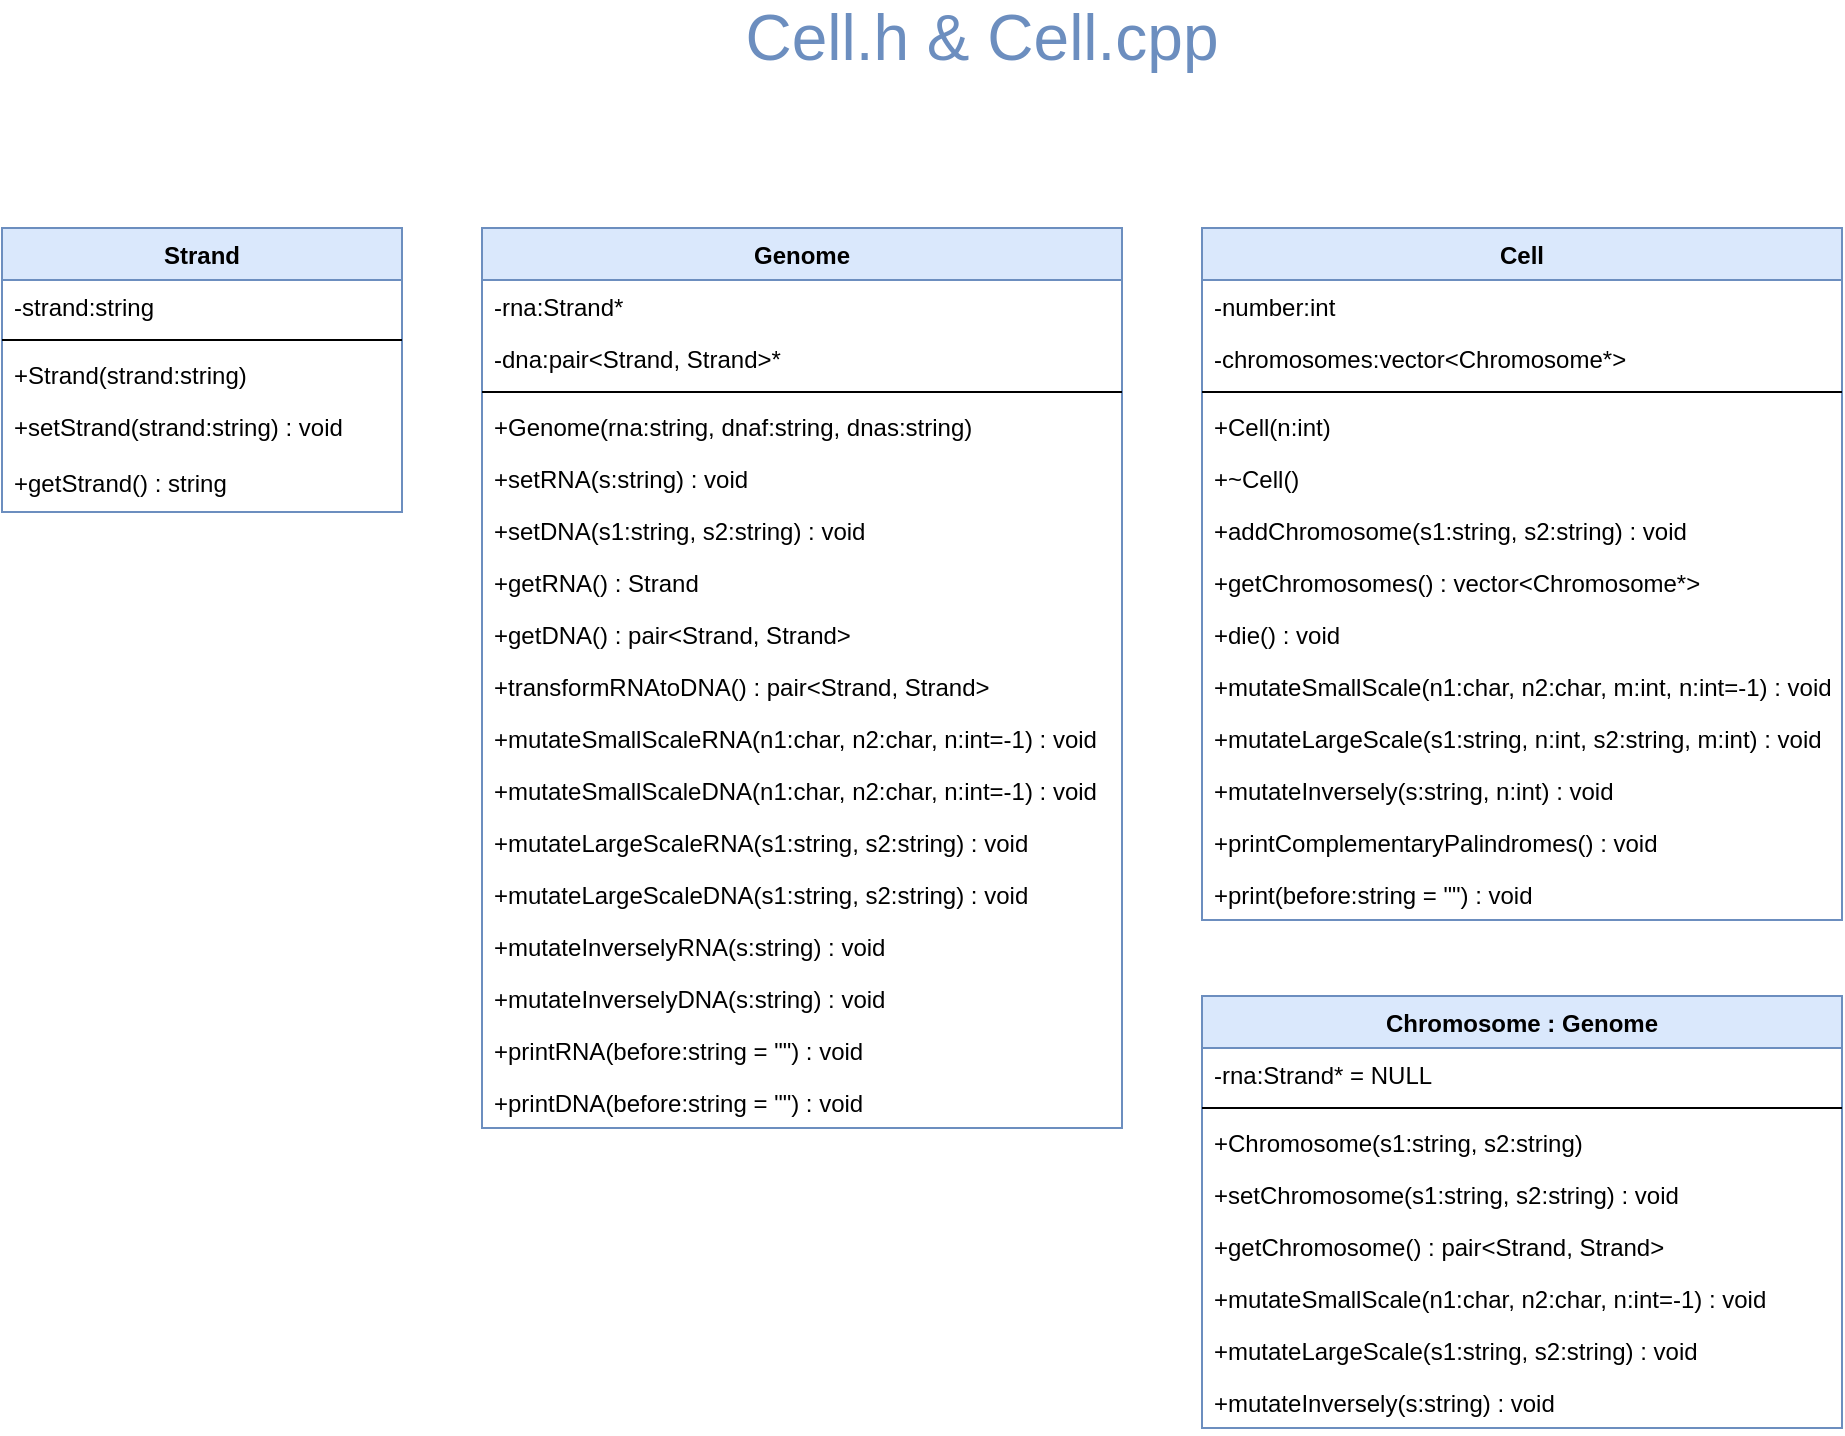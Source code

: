 <mxfile version="20.8.16" type="device"><diagram name="Page-1" id="da9RdI1WUV0PUPmnAhCj"><mxGraphModel dx="1376" dy="843" grid="1" gridSize="10" guides="1" tooltips="1" connect="1" arrows="1" fold="1" page="1" pageScale="1" pageWidth="850" pageHeight="1100" math="0" shadow="0"><root><mxCell id="0"/><mxCell id="1" parent="0"/><mxCell id="K007qaAdUJl7w_KJ8AoU-1" value="Genome" style="swimlane;fontStyle=1;align=center;verticalAlign=top;childLayout=stackLayout;horizontal=1;startSize=26;horizontalStack=0;resizeParent=1;resizeLast=0;collapsible=1;marginBottom=0;rounded=0;shadow=0;strokeWidth=1;fillColor=#dae8fc;strokeColor=#6c8ebf;gradientColor=none;swimlaneFillColor=default;" parent="1" vertex="1"><mxGeometry x="280" y="160" width="320" height="450" as="geometry"><mxRectangle x="230" y="140" width="160" height="26" as="alternateBounds"/></mxGeometry></mxCell><mxCell id="K007qaAdUJl7w_KJ8AoU-2" value="-rna:Strand*" style="text;align=left;verticalAlign=top;spacingLeft=4;spacingRight=4;overflow=hidden;rotatable=0;points=[[0,0.5],[1,0.5]];portConstraint=eastwest;" parent="K007qaAdUJl7w_KJ8AoU-1" vertex="1"><mxGeometry y="26" width="320" height="26" as="geometry"/></mxCell><mxCell id="K007qaAdUJl7w_KJ8AoU-3" value="-dna:pair&lt;Strand, Strand&gt;*" style="text;align=left;verticalAlign=top;spacingLeft=4;spacingRight=4;overflow=hidden;rotatable=0;points=[[0,0.5],[1,0.5]];portConstraint=eastwest;rounded=0;shadow=0;html=0;" parent="K007qaAdUJl7w_KJ8AoU-1" vertex="1"><mxGeometry y="52" width="320" height="26" as="geometry"/></mxCell><mxCell id="K007qaAdUJl7w_KJ8AoU-4" value="" style="line;html=1;strokeWidth=1;align=left;verticalAlign=middle;spacingTop=-1;spacingLeft=3;spacingRight=3;rotatable=0;labelPosition=right;points=[];portConstraint=eastwest;" parent="K007qaAdUJl7w_KJ8AoU-1" vertex="1"><mxGeometry y="78" width="320" height="8" as="geometry"/></mxCell><mxCell id="K007qaAdUJl7w_KJ8AoU-5" value="+Genome(rna:string, dnaf:string, dnas:string)" style="text;align=left;verticalAlign=top;spacingLeft=4;spacingRight=4;overflow=hidden;rotatable=0;points=[[0,0.5],[1,0.5]];portConstraint=eastwest;" parent="K007qaAdUJl7w_KJ8AoU-1" vertex="1"><mxGeometry y="86" width="320" height="26" as="geometry"/></mxCell><mxCell id="K007qaAdUJl7w_KJ8AoU-6" value="+setRNA(s:string) : void" style="text;align=left;verticalAlign=top;spacingLeft=4;spacingRight=4;overflow=hidden;rotatable=0;points=[[0,0.5],[1,0.5]];portConstraint=eastwest;" parent="K007qaAdUJl7w_KJ8AoU-1" vertex="1"><mxGeometry y="112" width="320" height="26" as="geometry"/></mxCell><mxCell id="K007qaAdUJl7w_KJ8AoU-7" value="+setDNA(s1:string, s2:string) : void" style="text;align=left;verticalAlign=top;spacingLeft=4;spacingRight=4;overflow=hidden;rotatable=0;points=[[0,0.5],[1,0.5]];portConstraint=eastwest;" parent="K007qaAdUJl7w_KJ8AoU-1" vertex="1"><mxGeometry y="138" width="320" height="26" as="geometry"/></mxCell><mxCell id="K007qaAdUJl7w_KJ8AoU-8" value="+getRNA() : Strand" style="text;align=left;verticalAlign=top;spacingLeft=4;spacingRight=4;overflow=hidden;rotatable=0;points=[[0,0.5],[1,0.5]];portConstraint=eastwest;" parent="K007qaAdUJl7w_KJ8AoU-1" vertex="1"><mxGeometry y="164" width="320" height="26" as="geometry"/></mxCell><mxCell id="K007qaAdUJl7w_KJ8AoU-9" value="+getDNA() : pair&lt;Strand, Strand&gt;" style="text;align=left;verticalAlign=top;spacingLeft=4;spacingRight=4;overflow=hidden;rotatable=0;points=[[0,0.5],[1,0.5]];portConstraint=eastwest;" parent="K007qaAdUJl7w_KJ8AoU-1" vertex="1"><mxGeometry y="190" width="320" height="26" as="geometry"/></mxCell><mxCell id="K007qaAdUJl7w_KJ8AoU-10" value="+transformRNAtoDNA() : pair&lt;Strand, Strand&gt;" style="text;align=left;verticalAlign=top;spacingLeft=4;spacingRight=4;overflow=hidden;rotatable=0;points=[[0,0.5],[1,0.5]];portConstraint=eastwest;" parent="K007qaAdUJl7w_KJ8AoU-1" vertex="1"><mxGeometry y="216" width="320" height="26" as="geometry"/></mxCell><mxCell id="K007qaAdUJl7w_KJ8AoU-11" value="+mutateSmallScaleRNA(n1:char, n2:char, n:int=-1) : void" style="text;align=left;verticalAlign=top;spacingLeft=4;spacingRight=4;overflow=hidden;rotatable=0;points=[[0,0.5],[1,0.5]];portConstraint=eastwest;" parent="K007qaAdUJl7w_KJ8AoU-1" vertex="1"><mxGeometry y="242" width="320" height="26" as="geometry"/></mxCell><mxCell id="K007qaAdUJl7w_KJ8AoU-12" value="+mutateSmallScaleDNA(n1:char, n2:char, n:int=-1) : void" style="text;align=left;verticalAlign=top;spacingLeft=4;spacingRight=4;overflow=hidden;rotatable=0;points=[[0,0.5],[1,0.5]];portConstraint=eastwest;" parent="K007qaAdUJl7w_KJ8AoU-1" vertex="1"><mxGeometry y="268" width="320" height="26" as="geometry"/></mxCell><mxCell id="K007qaAdUJl7w_KJ8AoU-13" value="+mutateLargeScaleRNA(s1:string, s2:string) : void" style="text;align=left;verticalAlign=top;spacingLeft=4;spacingRight=4;overflow=hidden;rotatable=0;points=[[0,0.5],[1,0.5]];portConstraint=eastwest;" parent="K007qaAdUJl7w_KJ8AoU-1" vertex="1"><mxGeometry y="294" width="320" height="26" as="geometry"/></mxCell><mxCell id="K007qaAdUJl7w_KJ8AoU-14" value="+mutateLargeScaleDNA(s1:string, s2:string) : void" style="text;align=left;verticalAlign=top;spacingLeft=4;spacingRight=4;overflow=hidden;rotatable=0;points=[[0,0.5],[1,0.5]];portConstraint=eastwest;" parent="K007qaAdUJl7w_KJ8AoU-1" vertex="1"><mxGeometry y="320" width="320" height="26" as="geometry"/></mxCell><mxCell id="K007qaAdUJl7w_KJ8AoU-15" value="+mutateInverselyRNA(s:string) : void" style="text;align=left;verticalAlign=top;spacingLeft=4;spacingRight=4;overflow=hidden;rotatable=0;points=[[0,0.5],[1,0.5]];portConstraint=eastwest;" parent="K007qaAdUJl7w_KJ8AoU-1" vertex="1"><mxGeometry y="346" width="320" height="26" as="geometry"/></mxCell><mxCell id="K007qaAdUJl7w_KJ8AoU-16" value="+mutateInverselyDNA(s:string) : void" style="text;align=left;verticalAlign=top;spacingLeft=4;spacingRight=4;overflow=hidden;rotatable=0;points=[[0,0.5],[1,0.5]];portConstraint=eastwest;" parent="K007qaAdUJl7w_KJ8AoU-1" vertex="1"><mxGeometry y="372" width="320" height="26" as="geometry"/></mxCell><mxCell id="K007qaAdUJl7w_KJ8AoU-17" value="+printRNA(before:string = &quot;&quot;) : void" style="text;align=left;verticalAlign=top;spacingLeft=4;spacingRight=4;overflow=hidden;rotatable=0;points=[[0,0.5],[1,0.5]];portConstraint=eastwest;" parent="K007qaAdUJl7w_KJ8AoU-1" vertex="1"><mxGeometry y="398" width="320" height="26" as="geometry"/></mxCell><mxCell id="K007qaAdUJl7w_KJ8AoU-18" value="+printDNA(before:string = &quot;&quot;) : void" style="text;align=left;verticalAlign=top;spacingLeft=4;spacingRight=4;overflow=hidden;rotatable=0;points=[[0,0.5],[1,0.5]];portConstraint=eastwest;" parent="K007qaAdUJl7w_KJ8AoU-1" vertex="1"><mxGeometry y="424" width="320" height="26" as="geometry"/></mxCell><mxCell id="K007qaAdUJl7w_KJ8AoU-19" value="Chromosome : Genome" style="swimlane;fontStyle=1;align=center;verticalAlign=top;childLayout=stackLayout;horizontal=1;startSize=26;horizontalStack=0;resizeParent=1;resizeLast=0;collapsible=1;marginBottom=0;rounded=0;shadow=0;strokeWidth=1;fillColor=#dae8fc;strokeColor=#6c8ebf;swimlaneFillColor=default;" parent="1" vertex="1"><mxGeometry x="640" y="544" width="320" height="216" as="geometry"><mxRectangle x="130" y="380" width="160" height="26" as="alternateBounds"/></mxGeometry></mxCell><mxCell id="K007qaAdUJl7w_KJ8AoU-20" value="-rna:Strand* = NULL" style="text;align=left;verticalAlign=top;spacingLeft=4;spacingRight=4;overflow=hidden;rotatable=0;points=[[0,0.5],[1,0.5]];portConstraint=eastwest;" parent="K007qaAdUJl7w_KJ8AoU-19" vertex="1"><mxGeometry y="26" width="320" height="26" as="geometry"/></mxCell><mxCell id="K007qaAdUJl7w_KJ8AoU-21" value="" style="line;html=1;strokeWidth=1;align=left;verticalAlign=middle;spacingTop=-1;spacingLeft=3;spacingRight=3;rotatable=0;labelPosition=right;points=[];portConstraint=eastwest;" parent="K007qaAdUJl7w_KJ8AoU-19" vertex="1"><mxGeometry y="52" width="320" height="8" as="geometry"/></mxCell><mxCell id="K007qaAdUJl7w_KJ8AoU-22" value="+Chromosome(s1:string, s2:string)" style="text;align=left;verticalAlign=top;spacingLeft=4;spacingRight=4;overflow=hidden;rotatable=0;points=[[0,0.5],[1,0.5]];portConstraint=eastwest;" parent="K007qaAdUJl7w_KJ8AoU-19" vertex="1"><mxGeometry y="60" width="320" height="26" as="geometry"/></mxCell><mxCell id="K007qaAdUJl7w_KJ8AoU-23" value="+setChromosome(s1:string, s2:string) : void" style="text;align=left;verticalAlign=top;spacingLeft=4;spacingRight=4;overflow=hidden;rotatable=0;points=[[0,0.5],[1,0.5]];portConstraint=eastwest;" parent="K007qaAdUJl7w_KJ8AoU-19" vertex="1"><mxGeometry y="86" width="320" height="26" as="geometry"/></mxCell><mxCell id="K007qaAdUJl7w_KJ8AoU-24" value="+getChromosome() : pair&lt;Strand, Strand&gt;" style="text;align=left;verticalAlign=top;spacingLeft=4;spacingRight=4;overflow=hidden;rotatable=0;points=[[0,0.5],[1,0.5]];portConstraint=eastwest;" parent="K007qaAdUJl7w_KJ8AoU-19" vertex="1"><mxGeometry y="112" width="320" height="26" as="geometry"/></mxCell><mxCell id="K007qaAdUJl7w_KJ8AoU-25" value="+mutateSmallScale(n1:char, n2:char, n:int=-1) : void" style="text;align=left;verticalAlign=top;spacingLeft=4;spacingRight=4;overflow=hidden;rotatable=0;points=[[0,0.5],[1,0.5]];portConstraint=eastwest;" parent="K007qaAdUJl7w_KJ8AoU-19" vertex="1"><mxGeometry y="138" width="320" height="26" as="geometry"/></mxCell><mxCell id="K007qaAdUJl7w_KJ8AoU-26" value="+mutateLargeScale(s1:string, s2:string) : void" style="text;align=left;verticalAlign=top;spacingLeft=4;spacingRight=4;overflow=hidden;rotatable=0;points=[[0,0.5],[1,0.5]];portConstraint=eastwest;" parent="K007qaAdUJl7w_KJ8AoU-19" vertex="1"><mxGeometry y="164" width="320" height="26" as="geometry"/></mxCell><mxCell id="K007qaAdUJl7w_KJ8AoU-27" value="+mutateInversely(s:string) : void" style="text;align=left;verticalAlign=top;spacingLeft=4;spacingRight=4;overflow=hidden;rotatable=0;points=[[0,0.5],[1,0.5]];portConstraint=eastwest;" parent="K007qaAdUJl7w_KJ8AoU-19" vertex="1"><mxGeometry y="190" width="320" height="26" as="geometry"/></mxCell><mxCell id="K007qaAdUJl7w_KJ8AoU-29" value="Strand" style="swimlane;fontStyle=1;align=center;verticalAlign=top;childLayout=stackLayout;horizontal=1;startSize=26;horizontalStack=0;resizeParent=1;resizeLast=0;collapsible=1;marginBottom=0;rounded=0;shadow=0;strokeWidth=1;fillColor=#dae8fc;strokeColor=#6c8ebf;swimlaneFillColor=default;" parent="1" vertex="1"><mxGeometry x="40" y="160" width="200" height="142" as="geometry"><mxRectangle x="40" y="160" width="160" height="26" as="alternateBounds"/></mxGeometry></mxCell><mxCell id="K007qaAdUJl7w_KJ8AoU-30" value="-strand:string" style="text;align=left;verticalAlign=top;spacingLeft=4;spacingRight=4;overflow=hidden;rotatable=0;points=[[0,0.5],[1,0.5]];portConstraint=eastwest;" parent="K007qaAdUJl7w_KJ8AoU-29" vertex="1"><mxGeometry y="26" width="200" height="26" as="geometry"/></mxCell><mxCell id="K007qaAdUJl7w_KJ8AoU-31" value="" style="line;html=1;strokeWidth=1;align=left;verticalAlign=middle;spacingTop=-1;spacingLeft=3;spacingRight=3;rotatable=0;labelPosition=right;points=[];portConstraint=eastwest;" parent="K007qaAdUJl7w_KJ8AoU-29" vertex="1"><mxGeometry y="52" width="200" height="8" as="geometry"/></mxCell><mxCell id="K007qaAdUJl7w_KJ8AoU-32" value="+Strand(strand:string)" style="text;align=left;verticalAlign=top;spacingLeft=4;spacingRight=4;overflow=hidden;rotatable=0;points=[[0,0.5],[1,0.5]];portConstraint=eastwest;" parent="K007qaAdUJl7w_KJ8AoU-29" vertex="1"><mxGeometry y="60" width="200" height="26" as="geometry"/></mxCell><mxCell id="K007qaAdUJl7w_KJ8AoU-33" value="+setStrand(strand:string) : void" style="text;align=left;verticalAlign=top;spacingLeft=4;spacingRight=4;overflow=hidden;rotatable=0;points=[[0,0.5],[1,0.5]];portConstraint=eastwest;" parent="K007qaAdUJl7w_KJ8AoU-29" vertex="1"><mxGeometry y="86" width="200" height="28" as="geometry"/></mxCell><mxCell id="K007qaAdUJl7w_KJ8AoU-34" value="+getStrand() : string" style="text;align=left;verticalAlign=top;spacingLeft=4;spacingRight=4;overflow=hidden;rotatable=0;points=[[0,0.5],[1,0.5]];portConstraint=eastwest;" parent="K007qaAdUJl7w_KJ8AoU-29" vertex="1"><mxGeometry y="114" width="200" height="28" as="geometry"/></mxCell><mxCell id="K007qaAdUJl7w_KJ8AoU-35" value="Cell" style="swimlane;fontStyle=1;align=center;verticalAlign=top;childLayout=stackLayout;horizontal=1;startSize=26;horizontalStack=0;resizeParent=1;resizeLast=0;collapsible=1;marginBottom=0;rounded=0;shadow=0;strokeWidth=1;fillColor=#dae8fc;strokeColor=#6c8ebf;swimlaneFillColor=default;" parent="1" vertex="1"><mxGeometry x="640" y="160" width="320" height="346" as="geometry"><mxRectangle x="130" y="380" width="160" height="26" as="alternateBounds"/></mxGeometry></mxCell><mxCell id="K007qaAdUJl7w_KJ8AoU-36" value="-number:int" style="text;align=left;verticalAlign=top;spacingLeft=4;spacingRight=4;overflow=hidden;rotatable=0;points=[[0,0.5],[1,0.5]];portConstraint=eastwest;" parent="K007qaAdUJl7w_KJ8AoU-35" vertex="1"><mxGeometry y="26" width="320" height="26" as="geometry"/></mxCell><mxCell id="K007qaAdUJl7w_KJ8AoU-37" value="-chromosomes:vector&lt;Chromosome*&gt;" style="text;align=left;verticalAlign=top;spacingLeft=4;spacingRight=4;overflow=hidden;rotatable=0;points=[[0,0.5],[1,0.5]];portConstraint=eastwest;" parent="K007qaAdUJl7w_KJ8AoU-35" vertex="1"><mxGeometry y="52" width="320" height="26" as="geometry"/></mxCell><mxCell id="K007qaAdUJl7w_KJ8AoU-38" value="" style="line;html=1;strokeWidth=1;align=left;verticalAlign=middle;spacingTop=-1;spacingLeft=3;spacingRight=3;rotatable=0;labelPosition=right;points=[];portConstraint=eastwest;" parent="K007qaAdUJl7w_KJ8AoU-35" vertex="1"><mxGeometry y="78" width="320" height="8" as="geometry"/></mxCell><mxCell id="K007qaAdUJl7w_KJ8AoU-39" value="+Cell(n:int)" style="text;align=left;verticalAlign=top;spacingLeft=4;spacingRight=4;overflow=hidden;rotatable=0;points=[[0,0.5],[1,0.5]];portConstraint=eastwest;" parent="K007qaAdUJl7w_KJ8AoU-35" vertex="1"><mxGeometry y="86" width="320" height="26" as="geometry"/></mxCell><mxCell id="K007qaAdUJl7w_KJ8AoU-40" value="+~Cell()" style="text;align=left;verticalAlign=top;spacingLeft=4;spacingRight=4;overflow=hidden;rotatable=0;points=[[0,0.5],[1,0.5]];portConstraint=eastwest;" parent="K007qaAdUJl7w_KJ8AoU-35" vertex="1"><mxGeometry y="112" width="320" height="26" as="geometry"/></mxCell><mxCell id="K007qaAdUJl7w_KJ8AoU-41" value="+addChromosome(s1:string, s2:string) : void" style="text;align=left;verticalAlign=top;spacingLeft=4;spacingRight=4;overflow=hidden;rotatable=0;points=[[0,0.5],[1,0.5]];portConstraint=eastwest;" parent="K007qaAdUJl7w_KJ8AoU-35" vertex="1"><mxGeometry y="138" width="320" height="26" as="geometry"/></mxCell><mxCell id="K007qaAdUJl7w_KJ8AoU-42" value="+getChromosomes() : vector&lt;Chromosome*&gt;" style="text;align=left;verticalAlign=top;spacingLeft=4;spacingRight=4;overflow=hidden;rotatable=0;points=[[0,0.5],[1,0.5]];portConstraint=eastwest;" parent="K007qaAdUJl7w_KJ8AoU-35" vertex="1"><mxGeometry y="164" width="320" height="26" as="geometry"/></mxCell><mxCell id="K007qaAdUJl7w_KJ8AoU-43" value="+die() : void" style="text;align=left;verticalAlign=top;spacingLeft=4;spacingRight=4;overflow=hidden;rotatable=0;points=[[0,0.5],[1,0.5]];portConstraint=eastwest;" parent="K007qaAdUJl7w_KJ8AoU-35" vertex="1"><mxGeometry y="190" width="320" height="26" as="geometry"/></mxCell><mxCell id="K007qaAdUJl7w_KJ8AoU-44" value="+mutateSmallScale(n1:char, n2:char, m:int, n:int=-1) : void" style="text;align=left;verticalAlign=top;spacingLeft=4;spacingRight=4;overflow=hidden;rotatable=0;points=[[0,0.5],[1,0.5]];portConstraint=eastwest;" parent="K007qaAdUJl7w_KJ8AoU-35" vertex="1"><mxGeometry y="216" width="320" height="26" as="geometry"/></mxCell><mxCell id="K007qaAdUJl7w_KJ8AoU-45" value="+mutateLargeScale(s1:string, n:int, s2:string, m:int) : void" style="text;align=left;verticalAlign=top;spacingLeft=4;spacingRight=4;overflow=hidden;rotatable=0;points=[[0,0.5],[1,0.5]];portConstraint=eastwest;" parent="K007qaAdUJl7w_KJ8AoU-35" vertex="1"><mxGeometry y="242" width="320" height="26" as="geometry"/></mxCell><mxCell id="K007qaAdUJl7w_KJ8AoU-46" value="+mutateInversely(s:string, n:int) : void" style="text;align=left;verticalAlign=top;spacingLeft=4;spacingRight=4;overflow=hidden;rotatable=0;points=[[0,0.5],[1,0.5]];portConstraint=eastwest;" parent="K007qaAdUJl7w_KJ8AoU-35" vertex="1"><mxGeometry y="268" width="320" height="26" as="geometry"/></mxCell><mxCell id="K007qaAdUJl7w_KJ8AoU-47" value="+printComplementaryPalindromes() : void" style="text;align=left;verticalAlign=top;spacingLeft=4;spacingRight=4;overflow=hidden;rotatable=0;points=[[0,0.5],[1,0.5]];portConstraint=eastwest;" parent="K007qaAdUJl7w_KJ8AoU-35" vertex="1"><mxGeometry y="294" width="320" height="26" as="geometry"/></mxCell><mxCell id="K007qaAdUJl7w_KJ8AoU-48" value="+print(before:string = &quot;&quot;) : void" style="text;align=left;verticalAlign=top;spacingLeft=4;spacingRight=4;overflow=hidden;rotatable=0;points=[[0,0.5],[1,0.5]];portConstraint=eastwest;" parent="K007qaAdUJl7w_KJ8AoU-35" vertex="1"><mxGeometry y="320" width="320" height="26" as="geometry"/></mxCell><mxCell id="K007qaAdUJl7w_KJ8AoU-51" value="&lt;span style=&quot;font-size: 32px;&quot;&gt;Cell.h&lt;/span&gt; &amp;amp; &lt;span style=&quot;font-size: 32px;&quot;&gt;Cell.cpp&lt;/span&gt;" style="text;html=1;strokeColor=none;fillColor=none;align=center;verticalAlign=middle;whiteSpace=wrap;rounded=0;fontSize=32;fontColor=#6C8EBF;" parent="1" vertex="1"><mxGeometry x="370" y="50" width="320" height="30" as="geometry"/></mxCell></root></mxGraphModel></diagram></mxfile>